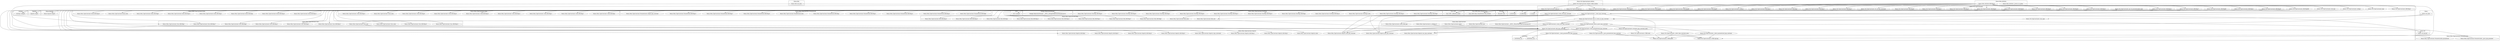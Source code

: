 digraph {
graph [overlap=false]
subgraph cluster_warnings {
	label="warnings";
	"warnings::unimport";
}
subgraph cluster_Moose_Exporter {
	label="Moose::Exporter";
	"Moose::Exporter::import";
}
subgraph cluster_Moose_Meta_TypeConstraint_Enum {
	label="Moose::Meta::TypeConstraint::Enum";
	"Moose::Meta::TypeConstraint::Enum::BEGIN@14";
	"Moose::Meta::TypeConstraint::Enum::BEGIN@9";
	"Moose::Meta::TypeConstraint::Enum::meta";
	"Moose::Meta::TypeConstraint::Enum::BEGIN@16";
	"Moose::Meta::TypeConstraint::Enum::BEGIN@13";
	"Moose::Meta::TypeConstraint::Enum::BEGIN@10";
	"Moose::Meta::TypeConstraint::Enum::BEGIN@2";
	"Moose::Meta::TypeConstraint::Enum::BEGIN@11";
}
subgraph cluster_XSLoader {
	label="XSLoader";
	"XSLoader::load";
}
subgraph cluster_Moose_Util_TypeConstraints {
	label="Moose::Util::TypeConstraints";
	"Moose::Util::TypeConstraints::BEGIN@39";
	"Moose::Util::TypeConstraints::BEGIN@608";
	"Moose::Util::TypeConstraints::BEGIN@667";
	"Moose::Util::TypeConstraints::BEGIN@12";
	"Moose::Util::TypeConstraints::BEGIN@13";
	"Moose::Util::TypeConstraints::role_type";
	"Moose::Util::TypeConstraints::inline_as";
	"Moose::Util::TypeConstraints::CORE:match";
	"Moose::Util::TypeConstraints::BEGIN@11";
	"Moose::Util::TypeConstraints::subtype";
	"Moose::Util::TypeConstraints::BEGIN@35";
	"Moose::Util::TypeConstraints::list_all_type_constraints";
	"Moose::Util::TypeConstraints::BEGIN@36";
	"Moose::Util::TypeConstraints::_parse_parameterized_type_constraint";
	"Moose::Util::TypeConstraints::find_or_parse_type_constraint";
	"Moose::Util::TypeConstraints::where";
	"Moose::Util::TypeConstraints::as";
	"Moose::Util::TypeConstraints::CORE:subst";
	"Moose::Util::TypeConstraints::BEGIN@10";
	"Moose::Util::TypeConstraints::create_parameterized_type_constraint";
	"Moose::Util::TypeConstraints::find_type_constraint";
	"Moose::Util::TypeConstraints::BEGIN@32";
	"Moose::Util::TypeConstraints::BEGIN@40";
	"Moose::Util::TypeConstraints::BEGIN@661";
	"Moose::Util::TypeConstraints::type";
	"Moose::Util::TypeConstraints::BEGIN@688";
	"Moose::Util::TypeConstraints::BEGIN@38";
	"Moose::Util::TypeConstraints::_detect_type_constraint_union";
	"Moose::Util::TypeConstraints::class_type";
	"Moose::Util::TypeConstraints::BEGIN@3";
	"Moose::Util::TypeConstraints::find_or_create_isa_type_constraint";
	"Moose::Util::TypeConstraints::BEGIN@42";
	"Moose::Util::TypeConstraints::create_class_type_constraint";
	"Moose::Util::TypeConstraints::CORE:regcomp";
	"Moose::Util::TypeConstraints::CORE:qr";
	"Moose::Util::TypeConstraints::_detect_parameterized_type_constraint";
	"Moose::Util::TypeConstraints::_create_parameterized_type_constraint";
	"Moose::Util::TypeConstraints::BEGIN@33";
	"Moose::Util::TypeConstraints::_create_type_constraint";
	"Moose::Util::TypeConstraints::BEGIN@672";
	"Moose::Util::TypeConstraints::create_role_type_constraint";
	"Moose::Util::TypeConstraints::BEGIN@41";
	"Moose::Util::TypeConstraints::BEGIN@34";
	"Moose::Util::TypeConstraints::BEGIN@37";
	"Moose::Util::TypeConstraints::get_all_parameterizable_types";
	"Moose::Util::TypeConstraints::normalize_type_constraint_name";
	"Moose::Util::TypeConstraints::BEGIN@68";
	"Moose::Util::TypeConstraints::BEGIN@31";
}
subgraph cluster_Moose {
	label="Moose";
	"Moose::init_meta";
}
subgraph cluster_Moose_Util_TypeConstraints_Builtins {
	label="Moose::Util::TypeConstraints::Builtins";
	"Moose::Util::TypeConstraints::Builtins::define_builtins";
}
subgraph cluster_Moose_Meta_TypeConstraint_Parameterized {
	label="Moose::Meta::TypeConstraint::Parameterized";
	"Moose::Meta::TypeConstraint::Parameterized::BEGIN@2";
	"Moose::Meta::TypeConstraint::Parameterized::meta";
	"Moose::Meta::TypeConstraint::Parameterized::BEGIN@10";
	"Moose::Meta::TypeConstraint::Parameterized::BEGIN@17";
	"Moose::Meta::TypeConstraint::Parameterized::BEGIN@13";
	"Moose::Meta::TypeConstraint::Parameterized::BEGIN@9";
	"Moose::Meta::TypeConstraint::Parameterized::compile_type_constraint";
	"Moose::Meta::TypeConstraint::Parameterized::BEGIN@15";
	"Moose::Meta::TypeConstraint::Parameterized::BEGIN@14";
	"Moose::Meta::TypeConstraint::Parameterized::BEGIN@11";
}
subgraph cluster_Moose_Meta_TypeConstraint_Registry {
	label="Moose::Meta::TypeConstraint::Registry";
	"Moose::Meta::TypeConstraint::Registry::BEGIN@11";
	"Moose::Meta::TypeConstraint::Registry::type_constraints";
	"Moose::Meta::TypeConstraint::Registry::meta";
	"Moose::Meta::TypeConstraint::Registry::BEGIN@12";
	"Moose::Meta::TypeConstraint::Registry::add_type_constraint";
	"Moose::Meta::TypeConstraint::Registry::BEGIN@3";
	"Moose::Meta::TypeConstraint::Registry::get_type_constraint";
	"Moose::Meta::TypeConstraint::Registry::BEGIN@10";
	"Moose::Meta::TypeConstraint::Registry::has_type_constraint";
	"Moose::Meta::TypeConstraint::Registry::BEGIN@16";
	"Moose::Meta::TypeConstraint::Registry::BEGIN@14";
}
subgraph cluster_re {
	label="re";
	"re::BEGIN@4";
	"re::import";
	"re::BEGIN@5";
}
subgraph cluster_Scalar_Util {
	label="Scalar::Util";
	"Scalar::Util::blessed";
}
subgraph cluster_UNIVERSAL {
	label="UNIVERSAL";
	"UNIVERSAL::isa";
	"UNIVERSAL::can";
}
subgraph cluster_Moose_Meta_TypeConstraint_Class {
	label="Moose::Meta::TypeConstraint::Class";
	"Moose::Meta::TypeConstraint::Class::BEGIN@15";
	"Moose::Meta::TypeConstraint::Class::BEGIN@10";
	"Moose::Meta::TypeConstraint::Class::BEGIN@14";
	"Moose::Meta::TypeConstraint::Class::new";
	"Moose::Meta::TypeConstraint::Class::meta";
	"Moose::Meta::TypeConstraint::Class::BEGIN@2";
	"Moose::Meta::TypeConstraint::Class::BEGIN@17";
	"Moose::Meta::TypeConstraint::Class::BEGIN@9";
	"Moose::Meta::TypeConstraint::Class::BEGIN@13";
	"Moose::Meta::TypeConstraint::Class::BEGIN@11";
}
subgraph cluster_Moose_Meta_TypeConstraint_Parameterizable {
	label="Moose::Meta::TypeConstraint::Parameterizable";
	"Moose::Meta::TypeConstraint::Parameterizable::_parse_type_parameter";
	"Moose::Meta::TypeConstraint::Parameterizable::parameterize";
}
subgraph cluster_Moose_Meta_TypeConstraint_DuckType {
	label="Moose::Meta::TypeConstraint::DuckType";
	"Moose::Meta::TypeConstraint::DuckType::BEGIN@16";
	"Moose::Meta::TypeConstraint::DuckType::BEGIN@9";
	"Moose::Meta::TypeConstraint::DuckType::BEGIN@15";
	"Moose::Meta::TypeConstraint::DuckType::meta";
	"Moose::Meta::TypeConstraint::DuckType::BEGIN@14";
	"Moose::Meta::TypeConstraint::DuckType::BEGIN@2";
	"Moose::Meta::TypeConstraint::DuckType::BEGIN@10";
	"Moose::Meta::TypeConstraint::DuckType::BEGIN@13";
	"Moose::Meta::TypeConstraint::DuckType::BEGIN@20";
	"Moose::Meta::TypeConstraint::DuckType::BEGIN@11";
	"Moose::Meta::TypeConstraint::DuckType::BEGIN@18";
}
subgraph cluster_strict {
	label="strict";
	"strict::unimport";
}
subgraph cluster_Class_MOP {
	label="Class::MOP";
	"Class::MOP::_definition_context";
}
subgraph cluster_Moose_Meta_TypeConstraint_Role {
	label="Moose::Meta::TypeConstraint::Role";
	"Moose::Meta::TypeConstraint::Role::BEGIN@15";
	"Moose::Meta::TypeConstraint::Role::BEGIN@11";
	"Moose::Meta::TypeConstraint::Role::BEGIN@17";
	"Moose::Meta::TypeConstraint::Role::BEGIN@9";
	"Moose::Meta::TypeConstraint::Role::BEGIN@14";
	"Moose::Meta::TypeConstraint::Role::BEGIN@10";
	"Moose::Meta::TypeConstraint::Role::BEGIN@2";
	"Moose::Meta::TypeConstraint::Role::BEGIN@13";
	"Moose::Meta::TypeConstraint::Role::new";
	"Moose::Meta::TypeConstraint::Role::meta";
}
subgraph cluster_Exporter {
	label="Exporter";
	"Exporter::import";
}
subgraph cluster_Moose_Role {
	label="Moose::Role";
	"Moose::Role::init_meta";
}
subgraph cluster_Package_DeprecationManager {
	label="Package::DeprecationManager";
	"Package::DeprecationManager::__ANON__[Package/DeprecationManager.pm:61]";
}
subgraph cluster_Moose_Meta_Attribute {
	label="Moose::Meta::Attribute";
	"Moose::Meta::Attribute::BEGIN@24";
	"Moose::Meta::Attribute::_process_isa_option";
}
subgraph cluster_Class_MOP_Mixin_HasAttributes {
	label="Class::MOP::Mixin::HasAttributes";
	"Class::MOP::Mixin::HasAttributes::add_attribute";
}
subgraph cluster_Moose_Meta_TypeConstraint {
	label="Moose::Meta::TypeConstraint";
	"Moose::Meta::TypeConstraint::__ANON__[Moose/Meta/TypeConstraint.pm:16]";
	"Moose::Meta::TypeConstraint::create_child_type";
	"Moose::Meta::TypeConstraint::equals";
	"Moose::Meta::TypeConstraint::is_subtype_of";
	"Moose::Meta::TypeConstraint::new";
}
subgraph cluster_Moose_Meta_TypeConstraint_Union {
	label="Moose::Meta::TypeConstraint::Union";
	"Moose::Meta::TypeConstraint::Union::BEGIN@11";
	"Moose::Meta::TypeConstraint::Union::BEGIN@12";
	"Moose::Meta::TypeConstraint::Union::BEGIN@19";
	"Moose::Meta::TypeConstraint::Union::BEGIN@10";
	"Moose::Meta::TypeConstraint::Union::BEGIN@16";
	"Moose::Meta::TypeConstraint::Union::meta";
	"Moose::Meta::TypeConstraint::Union::BEGIN@14";
	"Moose::Meta::TypeConstraint::Union::BEGIN@3";
	"Moose::Meta::TypeConstraint::Union::BEGIN@17";
}
"Moose::Meta::Attribute::BEGIN@24" -> "Moose::Util::TypeConstraints::BEGIN@608";
"Moose::Role::init_meta" -> "Moose::Util::TypeConstraints::role_type";
"Moose::Util::TypeConstraints::BEGIN@13" -> "Moose::Exporter::import";
"Moose::Util::TypeConstraints::_create_type_constraint" -> "Moose::Meta::TypeConstraint::create_child_type";
"Moose::Util::TypeConstraints::BEGIN@42" -> "Moose::Meta::TypeConstraint::Registry::BEGIN@16";
"Moose::Util::TypeConstraints::find_or_create_isa_type_constraint" -> "Moose::Util::TypeConstraints::find_or_parse_type_constraint";
"Moose::Util::TypeConstraints::BEGIN@11" -> "Exporter::import";
"Moose::Util::TypeConstraints::BEGIN@12" -> "Exporter::import";
"Moose::Util::TypeConstraints::Builtins::define_builtins" -> "Moose::Util::TypeConstraints::where";
"Moose::Util::TypeConstraints::BEGIN@36" -> "Moose::Meta::TypeConstraint::Class::BEGIN@2";
"Moose::Util::TypeConstraints::find_or_parse_type_constraint" -> "Moose::Util::TypeConstraints::create_parameterized_type_constraint";
"Moose::init_meta" -> "Moose::Util::TypeConstraints::find_type_constraint";
"Moose::Meta::TypeConstraint::is_subtype_of" -> "Moose::Util::TypeConstraints::find_type_constraint";
"Moose::Util::TypeConstraints::Builtins::define_builtins" -> "Moose::Util::TypeConstraints::find_type_constraint";
"Moose::Meta::TypeConstraint::Class::new" -> "Moose::Util::TypeConstraints::find_type_constraint";
"Moose::Util::TypeConstraints::find_or_parse_type_constraint" -> "Moose::Util::TypeConstraints::find_type_constraint";
"Moose::Meta::TypeConstraint::equals" -> "Moose::Util::TypeConstraints::find_type_constraint";
"Moose::Meta::TypeConstraint::Role::new" -> "Moose::Util::TypeConstraints::find_type_constraint";
"Moose::Role::init_meta" -> "Moose::Util::TypeConstraints::find_type_constraint";
"Moose::Util::TypeConstraints::BEGIN@36" -> "Moose::Meta::TypeConstraint::Class::BEGIN@11";
"Moose::Util::TypeConstraints::BEGIN@34" -> "Moose::Meta::TypeConstraint::Parameterized::BEGIN@2";
"Moose::Meta::Attribute::BEGIN@24" -> "Moose::Util::TypeConstraints::BEGIN@38";
"Moose::Util::TypeConstraints::find_or_parse_type_constraint" -> "Moose::Util::TypeConstraints::_detect_type_constraint_union";
"Moose::init_meta" -> "Moose::Util::TypeConstraints::class_type";
"Moose::Util::TypeConstraints::BEGIN@33" -> "Moose::Meta::TypeConstraint::Union::BEGIN@12";
"Moose::Util::TypeConstraints::subtype" -> "Moose::Util::TypeConstraints::_create_type_constraint";
"Moose::Util::TypeConstraints::type" -> "Moose::Util::TypeConstraints::_create_type_constraint";
"Moose::Util::TypeConstraints::BEGIN@38" -> "Moose::Meta::TypeConstraint::Enum::BEGIN@10";
"Moose::Util::TypeConstraints::BEGIN@39" -> "Moose::Meta::TypeConstraint::DuckType::BEGIN@14";
"Moose::Util::TypeConstraints::BEGIN@37" -> "Moose::Meta::TypeConstraint::Role::BEGIN@14";
"Moose::Meta::Attribute::BEGIN@24" -> "Moose::Util::TypeConstraints::BEGIN@39";
"Moose::Util::TypeConstraints::BEGIN@38" -> "Moose::Meta::TypeConstraint::Enum::meta";
"Moose::Meta::Attribute::BEGIN@24" -> "Moose::Util::TypeConstraints::BEGIN@13";
"Moose::Util::TypeConstraints::BEGIN@33" -> "Moose::Meta::TypeConstraint::Union::meta";
"Moose::Util::TypeConstraints::BEGIN@608" -> "re::BEGIN@5";
"Moose::Util::TypeConstraints::BEGIN@38" -> "Moose::Meta::TypeConstraint::Enum::BEGIN@2";
"Moose::Util::TypeConstraints::_create_type_constraint" -> "Moose::Util::TypeConstraints::CORE:match";
"Moose::Util::TypeConstraints::_detect_type_constraint_union" -> "Moose::Util::TypeConstraints::CORE:match";
"Moose::Util::TypeConstraints::_detect_parameterized_type_constraint" -> "Moose::Util::TypeConstraints::CORE:match";
"Moose::Util::TypeConstraints::_parse_parameterized_type_constraint" -> "Moose::Util::TypeConstraints::CORE:match";
"Moose::Util::TypeConstraints::find_type_constraint" -> "Scalar::Util::blessed";
"Moose::Util::TypeConstraints::_create_type_constraint" -> "Scalar::Util::blessed";
"Moose::Util::TypeConstraints::BEGIN@34" -> "Moose::Meta::TypeConstraint::Parameterized::meta";
"Moose::Util::TypeConstraints::BEGIN@33" -> "Moose::Meta::TypeConstraint::Union::BEGIN@16";
"Moose::Util::TypeConstraints::Builtins::define_builtins" -> "Moose::Util::TypeConstraints::as";
"Moose::Util::TypeConstraints::BEGIN@38" -> "Moose::Meta::TypeConstraint::Enum::BEGIN@14";
"Moose::Util::TypeConstraints::_create_type_constraint" -> "Moose::Util::TypeConstraints::find_or_create_isa_type_constraint";
"Moose::Meta::Attribute::_process_isa_option" -> "Moose::Util::TypeConstraints::find_or_create_isa_type_constraint";
"Moose::Meta::TypeConstraint::Parameterizable::_parse_type_parameter" -> "Moose::Util::TypeConstraints::find_or_create_isa_type_constraint";
"Moose::Util::TypeConstraints::BEGIN@42" -> "Moose::Meta::TypeConstraint::Registry::BEGIN@10";
"Moose::Util::TypeConstraints::BEGIN@39" -> "Moose::Meta::TypeConstraint::DuckType::BEGIN@2";
"Moose::Util::TypeConstraints::_detect_type_constraint_union" -> "Moose::Util::TypeConstraints::CORE:regcomp";
"Moose::Util::TypeConstraints::_detect_parameterized_type_constraint" -> "Moose::Util::TypeConstraints::CORE:regcomp";
"Moose::Util::TypeConstraints::_parse_parameterized_type_constraint" -> "Moose::Util::TypeConstraints::CORE:regcomp";
"Moose::Meta::Attribute::BEGIN@24" -> "Moose::Util::TypeConstraints::CORE:regcomp";
"Moose::Util::TypeConstraints::BEGIN@39" -> "Moose::Meta::TypeConstraint::DuckType::BEGIN@20";
"Moose::Util::TypeConstraints::BEGIN@39" -> "Moose::Meta::TypeConstraint::DuckType::meta";
"Moose::Meta::Attribute::BEGIN@24" -> "Moose::Util::TypeConstraints::BEGIN@37";
"Moose::Util::TypeConstraints::BEGIN@36" -> "Moose::Meta::TypeConstraint::Class::BEGIN@14";
"Moose::Util::TypeConstraints::BEGIN@33" -> "Moose::Meta::TypeConstraint::Union::BEGIN@10";
"Moose::Util::TypeConstraints::BEGIN@37" -> "Moose::Meta::TypeConstraint::Role::BEGIN@13";
"Moose::Util::TypeConstraints::BEGIN@37" -> "Moose::Meta::TypeConstraint::Role::BEGIN@11";
"Moose::Util::TypeConstraints::Builtins::define_builtins" -> "Moose::Util::TypeConstraints::subtype";
"Moose::Meta::Attribute::BEGIN@24" -> "Moose::Util::TypeConstraints::BEGIN@35";
"Moose::Util::TypeConstraints::BEGIN@39" -> "Moose::Meta::TypeConstraint::DuckType::BEGIN@9";
"Moose::Meta::Attribute::BEGIN@24" -> "Moose::Util::TypeConstraints::list_all_type_constraints";
"Moose::Util::TypeConstraints::_create_parameterized_type_constraint" -> "UNIVERSAL::can";
"Moose::Meta::Attribute::BEGIN@24" -> "Moose::Util::TypeConstraints::BEGIN@661";
"Moose::Util::TypeConstraints::BEGIN@34" -> "Moose::Meta::TypeConstraint::Parameterized::BEGIN@11";
"Moose::Util::TypeConstraints::Builtins::define_builtins" -> "Moose::Util::TypeConstraints::type";
"Moose::Util::TypeConstraints::BEGIN@68" -> "strict::unimport";
"Moose::Util::TypeConstraints::BEGIN@37" -> "Moose::Meta::TypeConstraint::Role::BEGIN@9";
"Moose::Util::TypeConstraints::BEGIN@39" -> "Moose::Meta::TypeConstraint::DuckType::BEGIN@18";
"Moose::Util::TypeConstraints::create_class_type_constraint" -> "Moose::Meta::TypeConstraint::Registry::get_type_constraint";
"Moose::Util::TypeConstraints::_create_type_constraint" -> "Moose::Meta::TypeConstraint::Registry::get_type_constraint";
"Moose::Util::TypeConstraints::create_parameterized_type_constraint" -> "Moose::Meta::TypeConstraint::Registry::get_type_constraint";
"Moose::Util::TypeConstraints::find_type_constraint" -> "Moose::Meta::TypeConstraint::Registry::get_type_constraint";
"Moose::Util::TypeConstraints::create_role_type_constraint" -> "Moose::Meta::TypeConstraint::Registry::get_type_constraint";
"Moose::Meta::Attribute::BEGIN@24" -> "Moose::Util::TypeConstraints::BEGIN@31";
"Moose::Util::TypeConstraints::BEGIN@34" -> "Moose::Meta::TypeConstraint::Parameterized::BEGIN@15";
"Moose::Util::TypeConstraints::BEGIN@37" -> "Moose::Meta::TypeConstraint::Role::BEGIN@17";
"Moose::Util::TypeConstraints::_create_parameterized_type_constraint" -> "Moose::Meta::TypeConstraint::Parameterizable::parameterize";
"Moose::Util::TypeConstraints::BEGIN@39" -> "Moose::Meta::TypeConstraint::DuckType::BEGIN@15";
"Moose::Meta::Attribute::BEGIN@24" -> "Moose::Util::TypeConstraints::BEGIN@10";
"Moose::Util::TypeConstraints::normalize_type_constraint_name" -> "Moose::Util::TypeConstraints::CORE:subst";
"Moose::Util::TypeConstraints::create_parameterized_type_constraint" -> "Moose::Meta::TypeConstraint::Registry::has_type_constraint";
"Moose::Util::TypeConstraints::find_type_constraint" -> "Moose::Meta::TypeConstraint::Registry::has_type_constraint";
"Moose::Util::TypeConstraints::BEGIN@37" -> "Moose::Meta::TypeConstraint::Role::BEGIN@10";
"Moose::Meta::Attribute::BEGIN@24" -> "Moose::Util::TypeConstraints::BEGIN@40";
"Moose::Util::TypeConstraints::BEGIN@42" -> "Moose::Meta::TypeConstraint::Registry::BEGIN@14";
"Moose::Util::TypeConstraints::BEGIN@34" -> "Moose::Meta::TypeConstraint::Parameterized::BEGIN@17";
"Moose::Util::TypeConstraints::BEGIN@38" -> "Moose::Meta::TypeConstraint::Enum::BEGIN@13";
"Moose::Meta::Attribute::BEGIN@24" -> "Moose::Util::TypeConstraints::BEGIN@3";
"Moose::Util::TypeConstraints::create_parameterized_type_constraint" -> "Moose::Util::TypeConstraints::_create_parameterized_type_constraint";
"Moose::Util::TypeConstraints::BEGIN@39" -> "Class::MOP::_definition_context";
"Moose::Util::TypeConstraints::BEGIN@38" -> "Class::MOP::_definition_context";
"Moose::Util::TypeConstraints::BEGIN@42" -> "Class::MOP::_definition_context";
"Moose::Util::TypeConstraints::BEGIN@33" -> "Class::MOP::_definition_context";
"Moose::Util::TypeConstraints::BEGIN@36" -> "Class::MOP::_definition_context";
"Moose::Util::TypeConstraints::BEGIN@34" -> "Class::MOP::_definition_context";
"Moose::Util::TypeConstraints::BEGIN@37" -> "Class::MOP::_definition_context";
"Moose::Util::TypeConstraints::BEGIN@42" -> "Moose::Meta::TypeConstraint::Registry::BEGIN@3";
"Moose::Meta::Attribute::BEGIN@24" -> "Moose::Util::TypeConstraints::BEGIN@34";
"Moose::Meta::TypeConstraint::Parameterized::compile_type_constraint" -> "Moose::Util::TypeConstraints::get_all_parameterizable_types";
"Moose::Util::TypeConstraints::BEGIN@33" -> "Moose::Meta::TypeConstraint::Union::BEGIN@3";
"Moose::Util::TypeConstraints::find_or_parse_type_constraint" -> "Moose::Util::TypeConstraints::normalize_type_constraint_name";
"Moose::Util::TypeConstraints::list_all_type_constraints" -> "Moose::Meta::TypeConstraint::Registry::type_constraints";
"Moose::Util::TypeConstraints::BEGIN@39" -> "Moose::Meta::TypeConstraint::DuckType::BEGIN@16";
"Moose::Util::TypeConstraints::BEGIN@38" -> "Moose::Meta::TypeConstraint::Enum::BEGIN@9";
"Moose::Meta::Attribute::BEGIN@24" -> "Moose::Util::TypeConstraints::BEGIN@36";
"Moose::Util::TypeConstraints::BEGIN@688" -> "warnings::unimport";
"Moose::Util::TypeConstraints::BEGIN@667" -> "warnings::unimport";
"Moose::Util::TypeConstraints::BEGIN@672" -> "warnings::unimport";
"Moose::Util::TypeConstraints::BEGIN@661" -> "warnings::unimport";
"Moose::Util::TypeConstraints::BEGIN@33" -> "Moose::Meta::TypeConstraint::Union::BEGIN@14";
"Moose::Util::TypeConstraints::class_type" -> "Moose::Util::TypeConstraints::create_class_type_constraint";
"Moose::Util::TypeConstraints::find_or_create_isa_type_constraint" -> "Moose::Util::TypeConstraints::create_class_type_constraint";
"Moose::Meta::Attribute::BEGIN@24" -> "Moose::Util::TypeConstraints::CORE:qr";
"Moose::Util::TypeConstraints::BEGIN@33" -> "Moose::Meta::TypeConstraint::Union::BEGIN@19";
"Moose::Util::TypeConstraints::create_role_type_constraint" -> "Moose::Meta::TypeConstraint::Role::new";
"Moose::Util::TypeConstraints::BEGIN@33" -> "Moose::Meta::TypeConstraint::Union::BEGIN@11";
"Moose::Util::TypeConstraints::BEGIN@36" -> "Moose::Meta::TypeConstraint::Class::BEGIN@15";
"Moose::Util::TypeConstraints::_create_type_constraint" -> "Moose::Meta::TypeConstraint::__ANON__[Moose/Meta/TypeConstraint.pm:16]";
"Moose::Util::TypeConstraints::find_or_create_isa_type_constraint" -> "Moose::Meta::TypeConstraint::__ANON__[Moose/Meta/TypeConstraint.pm:16]";
"Moose::Util::TypeConstraints::find_or_parse_type_constraint" -> "Moose::Meta::TypeConstraint::__ANON__[Moose/Meta/TypeConstraint.pm:16]";
"Moose::Util::TypeConstraints::BEGIN@31" -> "Package::DeprecationManager::__ANON__[Package/DeprecationManager.pm:61]";
"Moose::Util::TypeConstraints::BEGIN@39" -> "Moose::Meta::TypeConstraint::DuckType::BEGIN@10";
"Moose::Util::TypeConstraints::BEGIN@34" -> "Moose::Meta::TypeConstraint::Parameterized::BEGIN@14";
"Moose::Util::TypeConstraints::Builtins::define_builtins" -> "Moose::Util::TypeConstraints::inline_as";
"Moose::Meta::Attribute::BEGIN@24" -> "Moose::Util::TypeConstraints::BEGIN@11";
"Moose::Util::TypeConstraints::BEGIN@36" -> "Moose::Meta::TypeConstraint::Class::BEGIN@13";
"Moose::Util::TypeConstraints::BEGIN@37" -> "Moose::Meta::TypeConstraint::Role::meta";
"Moose::Util::TypeConstraints::_create_type_constraint" -> "Moose::Meta::TypeConstraint::new";
"Moose::Util::TypeConstraints::BEGIN@42" -> "Moose::Meta::TypeConstraint::Registry::BEGIN@12";
"Moose::Util::TypeConstraints::create_parameterized_type_constraint" -> "Moose::Util::TypeConstraints::_parse_parameterized_type_constraint";
"Moose::Util::TypeConstraints::BEGIN@36" -> "Moose::Meta::TypeConstraint::Class::meta";
"Moose::Util::TypeConstraints::BEGIN@608" -> "XSLoader::load";
"Moose::Util::TypeConstraints::BEGIN@37" -> "Moose::Meta::TypeConstraint::Role::BEGIN@15";
"Moose::Meta::Attribute::BEGIN@24" -> "Moose::Util::TypeConstraints::BEGIN@33";
"Moose::Util::TypeConstraints::BEGIN@36" -> "Moose::Meta::TypeConstraint::Class::BEGIN@10";
"Moose::Util::TypeConstraints::BEGIN@39" -> "Class::MOP::Mixin::HasAttributes::add_attribute";
"Moose::Util::TypeConstraints::BEGIN@38" -> "Class::MOP::Mixin::HasAttributes::add_attribute";
"Moose::Util::TypeConstraints::BEGIN@42" -> "Class::MOP::Mixin::HasAttributes::add_attribute";
"Moose::Util::TypeConstraints::BEGIN@33" -> "Class::MOP::Mixin::HasAttributes::add_attribute";
"Moose::Util::TypeConstraints::BEGIN@36" -> "Class::MOP::Mixin::HasAttributes::add_attribute";
"Moose::Util::TypeConstraints::BEGIN@34" -> "Class::MOP::Mixin::HasAttributes::add_attribute";
"Moose::Util::TypeConstraints::BEGIN@37" -> "Class::MOP::Mixin::HasAttributes::add_attribute";
"Moose::Meta::Attribute::BEGIN@24" -> "Moose::Util::TypeConstraints::BEGIN@12";
"Moose::Util::TypeConstraints::create_class_type_constraint" -> "Moose::Meta::TypeConstraint::Registry::add_type_constraint";
"Moose::Util::TypeConstraints::_create_type_constraint" -> "Moose::Meta::TypeConstraint::Registry::add_type_constraint";
"Moose::Util::TypeConstraints::create_role_type_constraint" -> "Moose::Meta::TypeConstraint::Registry::add_type_constraint";
"Moose::Util::TypeConstraints::find_or_parse_type_constraint" -> "Moose::Meta::TypeConstraint::Registry::add_type_constraint";
"Moose::Util::TypeConstraints::BEGIN@33" -> "Moose::Meta::TypeConstraint::Union::BEGIN@17";
"Moose::Util::TypeConstraints::find_type_constraint" -> "UNIVERSAL::isa";
"Moose::Util::TypeConstraints::BEGIN@37" -> "Moose::Meta::TypeConstraint::Role::BEGIN@2";
"Moose::Util::TypeConstraints::find_or_parse_type_constraint" -> "Moose::Util::TypeConstraints::_detect_parameterized_type_constraint";
"Moose::Util::TypeConstraints::BEGIN@39" -> "Moose::Meta::TypeConstraint::DuckType::BEGIN@11";
"Moose::Meta::Attribute::BEGIN@24" -> "Moose::Util::TypeConstraints::BEGIN@672";
"Moose::Meta::Attribute::BEGIN@24" -> "Moose::Util::TypeConstraints::BEGIN@41";
"Moose::Util::TypeConstraints::BEGIN@42" -> "Moose::Meta::TypeConstraint::Registry::BEGIN@11";
"Moose::Meta::Attribute::BEGIN@24" -> "Moose::Util::TypeConstraints::BEGIN@667";
"Moose::Util::TypeConstraints::BEGIN@36" -> "Moose::Meta::TypeConstraint::Class::BEGIN@17";
"Moose::Util::TypeConstraints::BEGIN@39" -> "Moose::Meta::TypeConstraint::DuckType::BEGIN@13";
"Moose::Util::TypeConstraints::BEGIN@608" -> "re::import";
"Moose::Util::TypeConstraints::BEGIN@38" -> "Moose::Meta::TypeConstraint::Enum::BEGIN@16";
"Moose::Util::TypeConstraints::BEGIN@34" -> "Moose::Meta::TypeConstraint::Parameterized::BEGIN@9";
"Moose::Util::TypeConstraints::BEGIN@38" -> "Moose::Meta::TypeConstraint::Enum::BEGIN@11";
"Moose::Util::TypeConstraints::BEGIN@36" -> "Moose::Meta::TypeConstraint::Class::BEGIN@9";
"Moose::Meta::Attribute::BEGIN@24" -> "Moose::Util::TypeConstraints::BEGIN@32";
"Moose::Meta::Attribute::BEGIN@24" -> "Moose::Util::TypeConstraints::BEGIN@688";
"Moose::Util::TypeConstraints::BEGIN@42" -> "Moose::Meta::TypeConstraint::Registry::meta";
"Moose::Util::TypeConstraints::BEGIN@34" -> "Moose::Meta::TypeConstraint::Parameterized::BEGIN@10";
"Moose::Meta::Attribute::BEGIN@24" -> "Moose::Util::TypeConstraints::BEGIN@42";
"Moose::Util::TypeConstraints::BEGIN@608" -> "re::BEGIN@4";
"Moose::Util::TypeConstraints::BEGIN@34" -> "Moose::Meta::TypeConstraint::Parameterized::BEGIN@13";
"Moose::Util::TypeConstraints::role_type" -> "Moose::Util::TypeConstraints::create_role_type_constraint";
"Moose::Util::TypeConstraints::create_class_type_constraint" -> "Moose::Meta::TypeConstraint::Class::new";
"Moose::Meta::Attribute::BEGIN@24" -> "Moose::Util::TypeConstraints::BEGIN@68";
}
